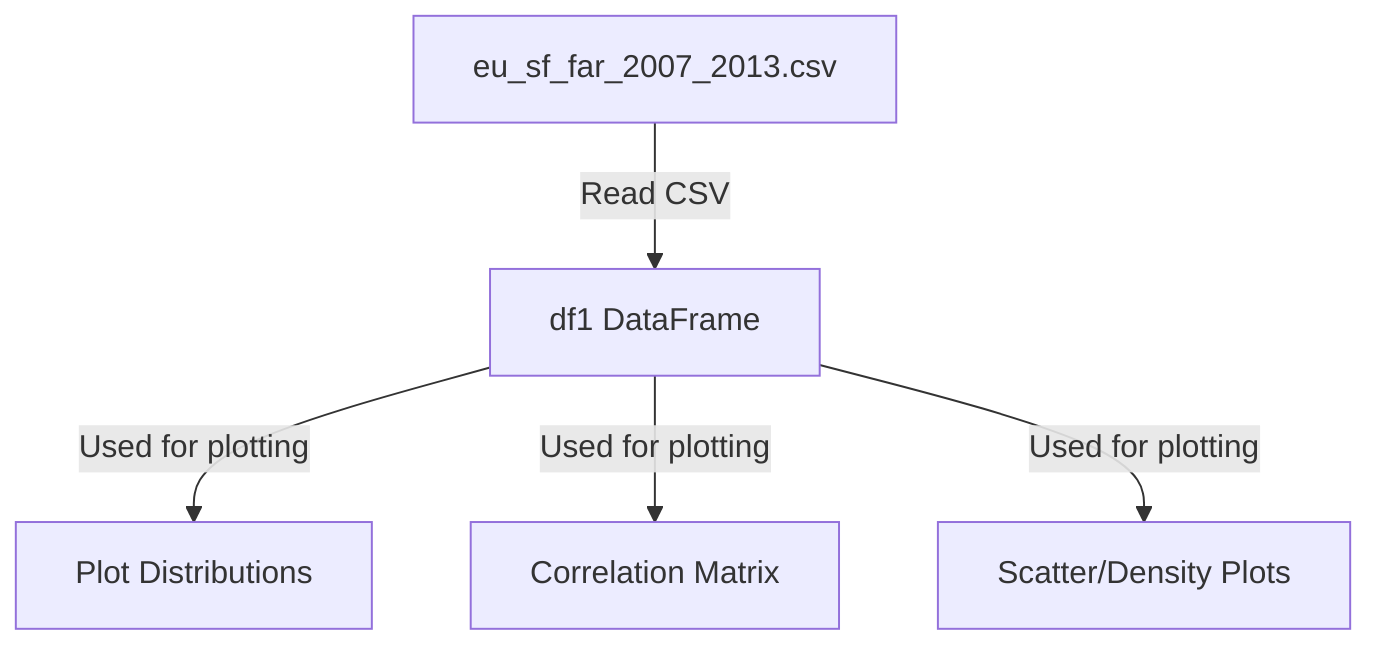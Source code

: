 %% This is a Mermaid.js diagram representing the data workflow for the given Jupyter Notebook

flowchart TD
    %% Node for the data source
    A["eu_sf_far_2007_2013.csv"] -->|Read CSV| B["df1 DataFrame"]
    %% Node for data processing
    B -->|Used for plotting| C["Plot Distributions"]
    B -->|Used for plotting| D["Correlation Matrix"]
    B -->|Used for plotting| E["Scatter/Density Plots"]
    %% An explanation that no ML models are used in the notebook
    %% This notebook does not involve any Machine Learning models